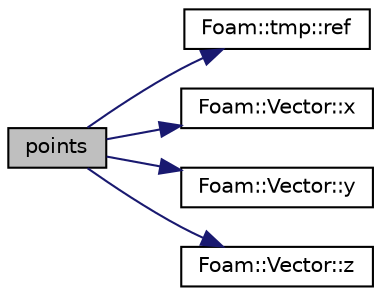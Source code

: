 digraph "points"
{
  bgcolor="transparent";
  edge [fontname="Helvetica",fontsize="10",labelfontname="Helvetica",labelfontsize="10"];
  node [fontname="Helvetica",fontsize="10",shape=record];
  rankdir="LR";
  Node989 [label="points",height=0.2,width=0.4,color="black", fillcolor="grey75", style="filled", fontcolor="black"];
  Node989 -> Node990 [color="midnightblue",fontsize="10",style="solid",fontname="Helvetica"];
  Node990 [label="Foam::tmp::ref",height=0.2,width=0.4,color="black",URL="$a27077.html#aeaf81e641282874cef07f5b808efc83b",tooltip="Return non-const reference or generate a fatal error. "];
  Node989 -> Node991 [color="midnightblue",fontsize="10",style="solid",fontname="Helvetica"];
  Node991 [label="Foam::Vector::x",height=0.2,width=0.4,color="black",URL="$a29749.html#a63327976e5a8359700064a02ae22548e"];
  Node989 -> Node992 [color="midnightblue",fontsize="10",style="solid",fontname="Helvetica"];
  Node992 [label="Foam::Vector::y",height=0.2,width=0.4,color="black",URL="$a29749.html#a1ee865f676fbac703a49c6654dd3ad74"];
  Node989 -> Node993 [color="midnightblue",fontsize="10",style="solid",fontname="Helvetica"];
  Node993 [label="Foam::Vector::z",height=0.2,width=0.4,color="black",URL="$a29749.html#a1c8320b15610de211ec70ef966581423"];
}

